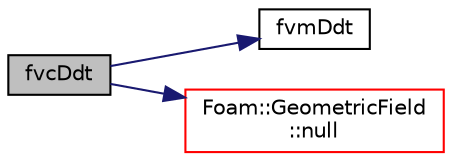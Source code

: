 digraph "fvcDdt"
{
  bgcolor="transparent";
  edge [fontname="Helvetica",fontsize="10",labelfontname="Helvetica",labelfontsize="10"];
  node [fontname="Helvetica",fontsize="10",shape=record];
  rankdir="LR";
  Node1 [label="fvcDdt",height=0.2,width=0.4,color="black", fillcolor="grey75", style="filled", fontcolor="black"];
  Node1 -> Node2 [color="midnightblue",fontsize="10",style="solid",fontname="Helvetica"];
  Node2 [label="fvmDdt",height=0.2,width=0.4,color="black",URL="$a00503.html#aedca1e1c1b74f201d863eacbd9a63451"];
  Node1 -> Node3 [color="midnightblue",fontsize="10",style="solid",fontname="Helvetica"];
  Node3 [label="Foam::GeometricField\l::null",height=0.2,width=0.4,color="red",URL="$a00921.html#ac8e78b2b70fc0c890aedf7cde2c712f1",tooltip="Return a null geometric field. "];
}
